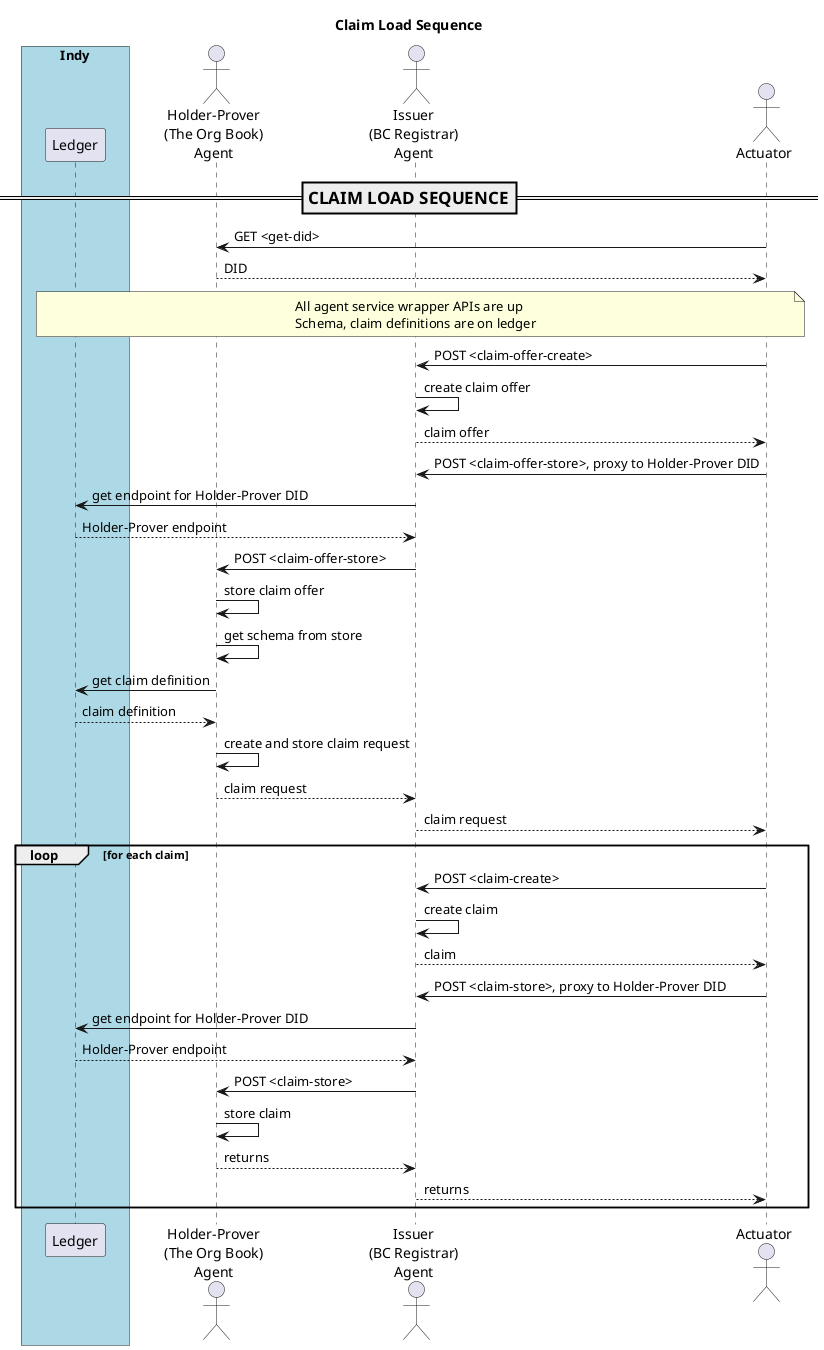 @startuml
/'
Copyright 2017-2018 Government of Canada - Public Services and Procurement Canada - buyandsell.gc.ca

Licensed under the Apache License, Version 2.0 (the "License");
you may not use this file except in compliance with the License.
You may obtain a copy of the License at

http://www.apache.org/licenses/LICENSE-2.0

Unless required by applicable law or agreed to in writing, software
distributed under the License is distributed on an "AS IS" BASIS,
WITHOUT WARRANTIES OR CONDITIONS OF ANY KIND, either express or implied.
See the License for the specific language governing permissions and
limitations under the License.
'/

skinparam ParticipantPadding 20
skinparam BoxPadding 20

title Claim Load Sequence

box "Indy" #LightBlue
    participant "Ledger" as ledger
endbox

actor "Holder-Prover\n(The Org Book)\nAgent" as obag
actor "Issuer\n(BC Registrar)\nAgent" as bcrag
actor "Actuator" as ator

=== CLAIM LOAD SEQUENCE ==

ator -> obag: GET <get-did>
obag --> ator: DID

note over ledger, ator
All agent service wrapper APIs are up
Schema, claim definitions are on ledger
endnote

ator -> bcrag: POST <claim-offer-create>
bcrag -> bcrag: create claim offer
bcrag --> ator: claim offer

ator -> bcrag: POST <claim-offer-store>, proxy to Holder-Prover DID
bcrag -> ledger: get endpoint for Holder-Prover DID
ledger --> bcrag: Holder-Prover endpoint
bcrag -> obag: POST <claim-offer-store>
obag -> obag: store claim offer
obag -> obag: get schema from store
obag -> ledger: get claim definition
ledger --> obag: claim definition
obag -> obag: create and store claim request
obag --> bcrag: claim request
bcrag --> ator: claim request

loop for each claim
    ator -> bcrag: POST <claim-create>
    bcrag -> bcrag: create claim
    bcrag --> ator: claim
    ator -> bcrag: POST <claim-store>, proxy to Holder-Prover DID
    bcrag -> ledger: get endpoint for Holder-Prover DID
    ledger --> bcrag: Holder-Prover endpoint
    bcrag -> obag: POST <claim-store>
    obag -> obag: store claim
    obag --> bcrag: returns
    bcrag --> ator: returns
    
end

@enduml
